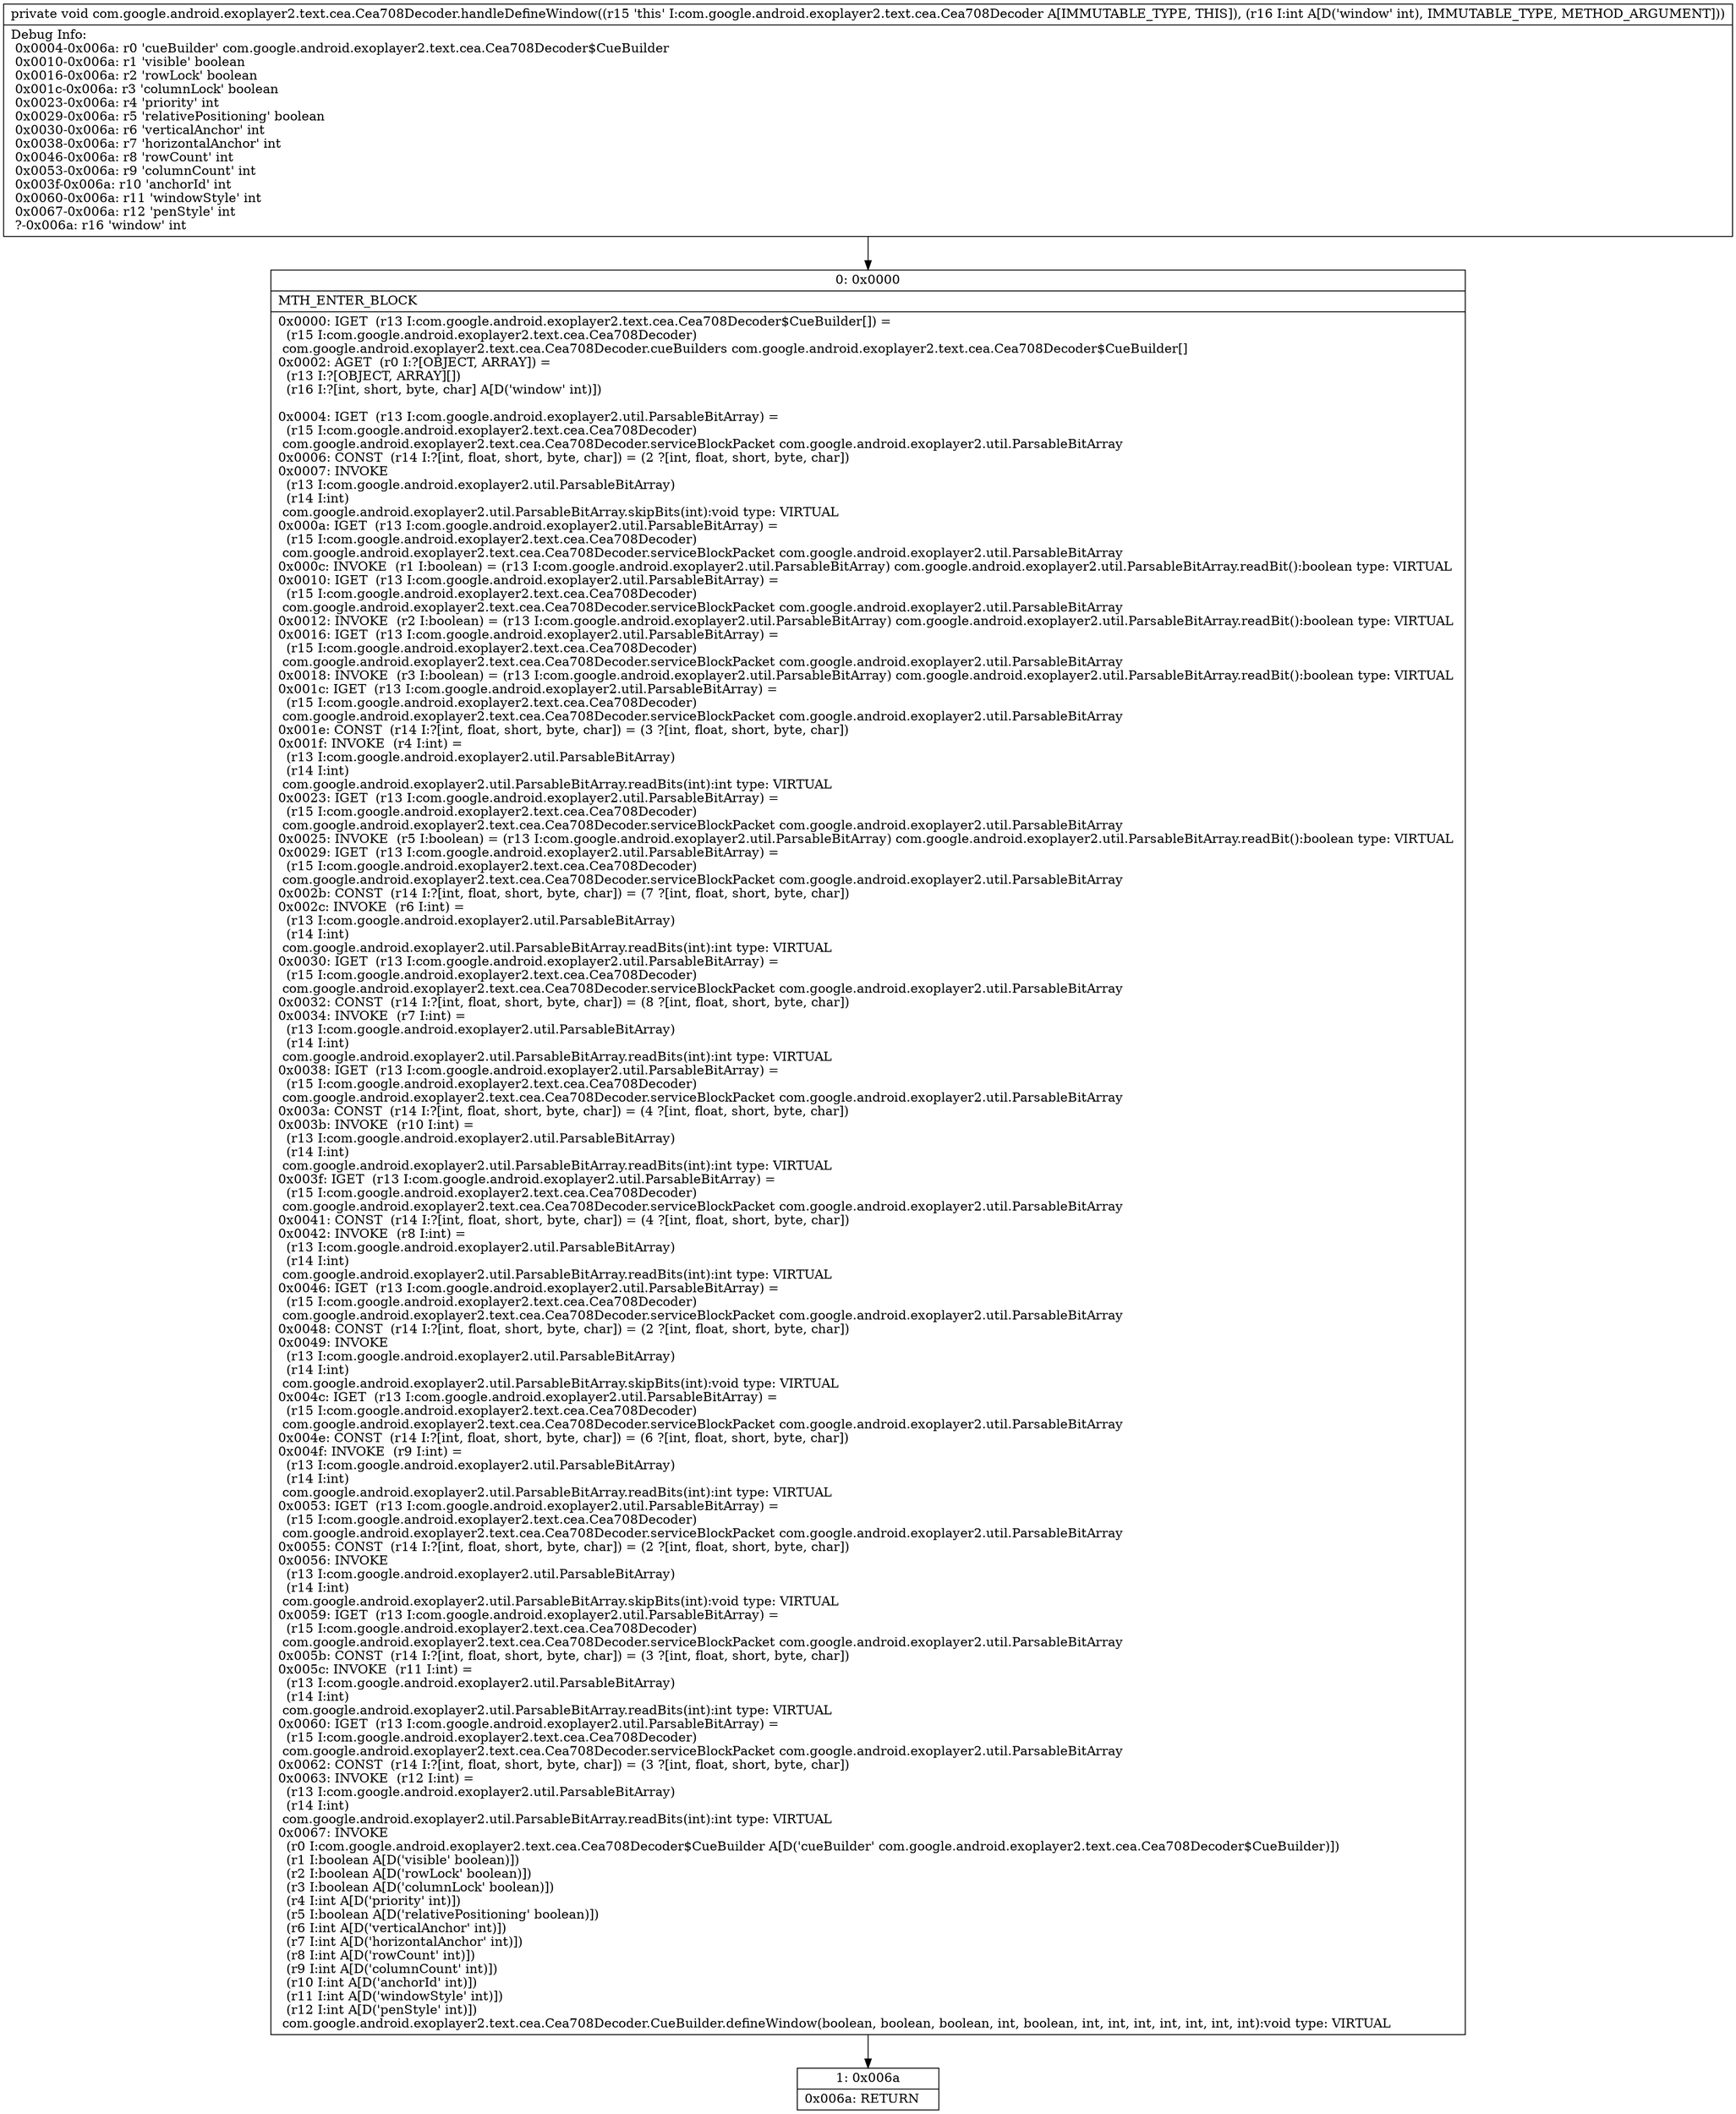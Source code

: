 digraph "CFG forcom.google.android.exoplayer2.text.cea.Cea708Decoder.handleDefineWindow(I)V" {
Node_0 [shape=record,label="{0\:\ 0x0000|MTH_ENTER_BLOCK\l|0x0000: IGET  (r13 I:com.google.android.exoplayer2.text.cea.Cea708Decoder$CueBuilder[]) = \l  (r15 I:com.google.android.exoplayer2.text.cea.Cea708Decoder)\l com.google.android.exoplayer2.text.cea.Cea708Decoder.cueBuilders com.google.android.exoplayer2.text.cea.Cea708Decoder$CueBuilder[] \l0x0002: AGET  (r0 I:?[OBJECT, ARRAY]) = \l  (r13 I:?[OBJECT, ARRAY][])\l  (r16 I:?[int, short, byte, char] A[D('window' int)])\l \l0x0004: IGET  (r13 I:com.google.android.exoplayer2.util.ParsableBitArray) = \l  (r15 I:com.google.android.exoplayer2.text.cea.Cea708Decoder)\l com.google.android.exoplayer2.text.cea.Cea708Decoder.serviceBlockPacket com.google.android.exoplayer2.util.ParsableBitArray \l0x0006: CONST  (r14 I:?[int, float, short, byte, char]) = (2 ?[int, float, short, byte, char]) \l0x0007: INVOKE  \l  (r13 I:com.google.android.exoplayer2.util.ParsableBitArray)\l  (r14 I:int)\l com.google.android.exoplayer2.util.ParsableBitArray.skipBits(int):void type: VIRTUAL \l0x000a: IGET  (r13 I:com.google.android.exoplayer2.util.ParsableBitArray) = \l  (r15 I:com.google.android.exoplayer2.text.cea.Cea708Decoder)\l com.google.android.exoplayer2.text.cea.Cea708Decoder.serviceBlockPacket com.google.android.exoplayer2.util.ParsableBitArray \l0x000c: INVOKE  (r1 I:boolean) = (r13 I:com.google.android.exoplayer2.util.ParsableBitArray) com.google.android.exoplayer2.util.ParsableBitArray.readBit():boolean type: VIRTUAL \l0x0010: IGET  (r13 I:com.google.android.exoplayer2.util.ParsableBitArray) = \l  (r15 I:com.google.android.exoplayer2.text.cea.Cea708Decoder)\l com.google.android.exoplayer2.text.cea.Cea708Decoder.serviceBlockPacket com.google.android.exoplayer2.util.ParsableBitArray \l0x0012: INVOKE  (r2 I:boolean) = (r13 I:com.google.android.exoplayer2.util.ParsableBitArray) com.google.android.exoplayer2.util.ParsableBitArray.readBit():boolean type: VIRTUAL \l0x0016: IGET  (r13 I:com.google.android.exoplayer2.util.ParsableBitArray) = \l  (r15 I:com.google.android.exoplayer2.text.cea.Cea708Decoder)\l com.google.android.exoplayer2.text.cea.Cea708Decoder.serviceBlockPacket com.google.android.exoplayer2.util.ParsableBitArray \l0x0018: INVOKE  (r3 I:boolean) = (r13 I:com.google.android.exoplayer2.util.ParsableBitArray) com.google.android.exoplayer2.util.ParsableBitArray.readBit():boolean type: VIRTUAL \l0x001c: IGET  (r13 I:com.google.android.exoplayer2.util.ParsableBitArray) = \l  (r15 I:com.google.android.exoplayer2.text.cea.Cea708Decoder)\l com.google.android.exoplayer2.text.cea.Cea708Decoder.serviceBlockPacket com.google.android.exoplayer2.util.ParsableBitArray \l0x001e: CONST  (r14 I:?[int, float, short, byte, char]) = (3 ?[int, float, short, byte, char]) \l0x001f: INVOKE  (r4 I:int) = \l  (r13 I:com.google.android.exoplayer2.util.ParsableBitArray)\l  (r14 I:int)\l com.google.android.exoplayer2.util.ParsableBitArray.readBits(int):int type: VIRTUAL \l0x0023: IGET  (r13 I:com.google.android.exoplayer2.util.ParsableBitArray) = \l  (r15 I:com.google.android.exoplayer2.text.cea.Cea708Decoder)\l com.google.android.exoplayer2.text.cea.Cea708Decoder.serviceBlockPacket com.google.android.exoplayer2.util.ParsableBitArray \l0x0025: INVOKE  (r5 I:boolean) = (r13 I:com.google.android.exoplayer2.util.ParsableBitArray) com.google.android.exoplayer2.util.ParsableBitArray.readBit():boolean type: VIRTUAL \l0x0029: IGET  (r13 I:com.google.android.exoplayer2.util.ParsableBitArray) = \l  (r15 I:com.google.android.exoplayer2.text.cea.Cea708Decoder)\l com.google.android.exoplayer2.text.cea.Cea708Decoder.serviceBlockPacket com.google.android.exoplayer2.util.ParsableBitArray \l0x002b: CONST  (r14 I:?[int, float, short, byte, char]) = (7 ?[int, float, short, byte, char]) \l0x002c: INVOKE  (r6 I:int) = \l  (r13 I:com.google.android.exoplayer2.util.ParsableBitArray)\l  (r14 I:int)\l com.google.android.exoplayer2.util.ParsableBitArray.readBits(int):int type: VIRTUAL \l0x0030: IGET  (r13 I:com.google.android.exoplayer2.util.ParsableBitArray) = \l  (r15 I:com.google.android.exoplayer2.text.cea.Cea708Decoder)\l com.google.android.exoplayer2.text.cea.Cea708Decoder.serviceBlockPacket com.google.android.exoplayer2.util.ParsableBitArray \l0x0032: CONST  (r14 I:?[int, float, short, byte, char]) = (8 ?[int, float, short, byte, char]) \l0x0034: INVOKE  (r7 I:int) = \l  (r13 I:com.google.android.exoplayer2.util.ParsableBitArray)\l  (r14 I:int)\l com.google.android.exoplayer2.util.ParsableBitArray.readBits(int):int type: VIRTUAL \l0x0038: IGET  (r13 I:com.google.android.exoplayer2.util.ParsableBitArray) = \l  (r15 I:com.google.android.exoplayer2.text.cea.Cea708Decoder)\l com.google.android.exoplayer2.text.cea.Cea708Decoder.serviceBlockPacket com.google.android.exoplayer2.util.ParsableBitArray \l0x003a: CONST  (r14 I:?[int, float, short, byte, char]) = (4 ?[int, float, short, byte, char]) \l0x003b: INVOKE  (r10 I:int) = \l  (r13 I:com.google.android.exoplayer2.util.ParsableBitArray)\l  (r14 I:int)\l com.google.android.exoplayer2.util.ParsableBitArray.readBits(int):int type: VIRTUAL \l0x003f: IGET  (r13 I:com.google.android.exoplayer2.util.ParsableBitArray) = \l  (r15 I:com.google.android.exoplayer2.text.cea.Cea708Decoder)\l com.google.android.exoplayer2.text.cea.Cea708Decoder.serviceBlockPacket com.google.android.exoplayer2.util.ParsableBitArray \l0x0041: CONST  (r14 I:?[int, float, short, byte, char]) = (4 ?[int, float, short, byte, char]) \l0x0042: INVOKE  (r8 I:int) = \l  (r13 I:com.google.android.exoplayer2.util.ParsableBitArray)\l  (r14 I:int)\l com.google.android.exoplayer2.util.ParsableBitArray.readBits(int):int type: VIRTUAL \l0x0046: IGET  (r13 I:com.google.android.exoplayer2.util.ParsableBitArray) = \l  (r15 I:com.google.android.exoplayer2.text.cea.Cea708Decoder)\l com.google.android.exoplayer2.text.cea.Cea708Decoder.serviceBlockPacket com.google.android.exoplayer2.util.ParsableBitArray \l0x0048: CONST  (r14 I:?[int, float, short, byte, char]) = (2 ?[int, float, short, byte, char]) \l0x0049: INVOKE  \l  (r13 I:com.google.android.exoplayer2.util.ParsableBitArray)\l  (r14 I:int)\l com.google.android.exoplayer2.util.ParsableBitArray.skipBits(int):void type: VIRTUAL \l0x004c: IGET  (r13 I:com.google.android.exoplayer2.util.ParsableBitArray) = \l  (r15 I:com.google.android.exoplayer2.text.cea.Cea708Decoder)\l com.google.android.exoplayer2.text.cea.Cea708Decoder.serviceBlockPacket com.google.android.exoplayer2.util.ParsableBitArray \l0x004e: CONST  (r14 I:?[int, float, short, byte, char]) = (6 ?[int, float, short, byte, char]) \l0x004f: INVOKE  (r9 I:int) = \l  (r13 I:com.google.android.exoplayer2.util.ParsableBitArray)\l  (r14 I:int)\l com.google.android.exoplayer2.util.ParsableBitArray.readBits(int):int type: VIRTUAL \l0x0053: IGET  (r13 I:com.google.android.exoplayer2.util.ParsableBitArray) = \l  (r15 I:com.google.android.exoplayer2.text.cea.Cea708Decoder)\l com.google.android.exoplayer2.text.cea.Cea708Decoder.serviceBlockPacket com.google.android.exoplayer2.util.ParsableBitArray \l0x0055: CONST  (r14 I:?[int, float, short, byte, char]) = (2 ?[int, float, short, byte, char]) \l0x0056: INVOKE  \l  (r13 I:com.google.android.exoplayer2.util.ParsableBitArray)\l  (r14 I:int)\l com.google.android.exoplayer2.util.ParsableBitArray.skipBits(int):void type: VIRTUAL \l0x0059: IGET  (r13 I:com.google.android.exoplayer2.util.ParsableBitArray) = \l  (r15 I:com.google.android.exoplayer2.text.cea.Cea708Decoder)\l com.google.android.exoplayer2.text.cea.Cea708Decoder.serviceBlockPacket com.google.android.exoplayer2.util.ParsableBitArray \l0x005b: CONST  (r14 I:?[int, float, short, byte, char]) = (3 ?[int, float, short, byte, char]) \l0x005c: INVOKE  (r11 I:int) = \l  (r13 I:com.google.android.exoplayer2.util.ParsableBitArray)\l  (r14 I:int)\l com.google.android.exoplayer2.util.ParsableBitArray.readBits(int):int type: VIRTUAL \l0x0060: IGET  (r13 I:com.google.android.exoplayer2.util.ParsableBitArray) = \l  (r15 I:com.google.android.exoplayer2.text.cea.Cea708Decoder)\l com.google.android.exoplayer2.text.cea.Cea708Decoder.serviceBlockPacket com.google.android.exoplayer2.util.ParsableBitArray \l0x0062: CONST  (r14 I:?[int, float, short, byte, char]) = (3 ?[int, float, short, byte, char]) \l0x0063: INVOKE  (r12 I:int) = \l  (r13 I:com.google.android.exoplayer2.util.ParsableBitArray)\l  (r14 I:int)\l com.google.android.exoplayer2.util.ParsableBitArray.readBits(int):int type: VIRTUAL \l0x0067: INVOKE  \l  (r0 I:com.google.android.exoplayer2.text.cea.Cea708Decoder$CueBuilder A[D('cueBuilder' com.google.android.exoplayer2.text.cea.Cea708Decoder$CueBuilder)])\l  (r1 I:boolean A[D('visible' boolean)])\l  (r2 I:boolean A[D('rowLock' boolean)])\l  (r3 I:boolean A[D('columnLock' boolean)])\l  (r4 I:int A[D('priority' int)])\l  (r5 I:boolean A[D('relativePositioning' boolean)])\l  (r6 I:int A[D('verticalAnchor' int)])\l  (r7 I:int A[D('horizontalAnchor' int)])\l  (r8 I:int A[D('rowCount' int)])\l  (r9 I:int A[D('columnCount' int)])\l  (r10 I:int A[D('anchorId' int)])\l  (r11 I:int A[D('windowStyle' int)])\l  (r12 I:int A[D('penStyle' int)])\l com.google.android.exoplayer2.text.cea.Cea708Decoder.CueBuilder.defineWindow(boolean, boolean, boolean, int, boolean, int, int, int, int, int, int, int):void type: VIRTUAL \l}"];
Node_1 [shape=record,label="{1\:\ 0x006a|0x006a: RETURN   \l}"];
MethodNode[shape=record,label="{private void com.google.android.exoplayer2.text.cea.Cea708Decoder.handleDefineWindow((r15 'this' I:com.google.android.exoplayer2.text.cea.Cea708Decoder A[IMMUTABLE_TYPE, THIS]), (r16 I:int A[D('window' int), IMMUTABLE_TYPE, METHOD_ARGUMENT]))  | Debug Info:\l  0x0004\-0x006a: r0 'cueBuilder' com.google.android.exoplayer2.text.cea.Cea708Decoder$CueBuilder\l  0x0010\-0x006a: r1 'visible' boolean\l  0x0016\-0x006a: r2 'rowLock' boolean\l  0x001c\-0x006a: r3 'columnLock' boolean\l  0x0023\-0x006a: r4 'priority' int\l  0x0029\-0x006a: r5 'relativePositioning' boolean\l  0x0030\-0x006a: r6 'verticalAnchor' int\l  0x0038\-0x006a: r7 'horizontalAnchor' int\l  0x0046\-0x006a: r8 'rowCount' int\l  0x0053\-0x006a: r9 'columnCount' int\l  0x003f\-0x006a: r10 'anchorId' int\l  0x0060\-0x006a: r11 'windowStyle' int\l  0x0067\-0x006a: r12 'penStyle' int\l  ?\-0x006a: r16 'window' int\l}"];
MethodNode -> Node_0;
Node_0 -> Node_1;
}

